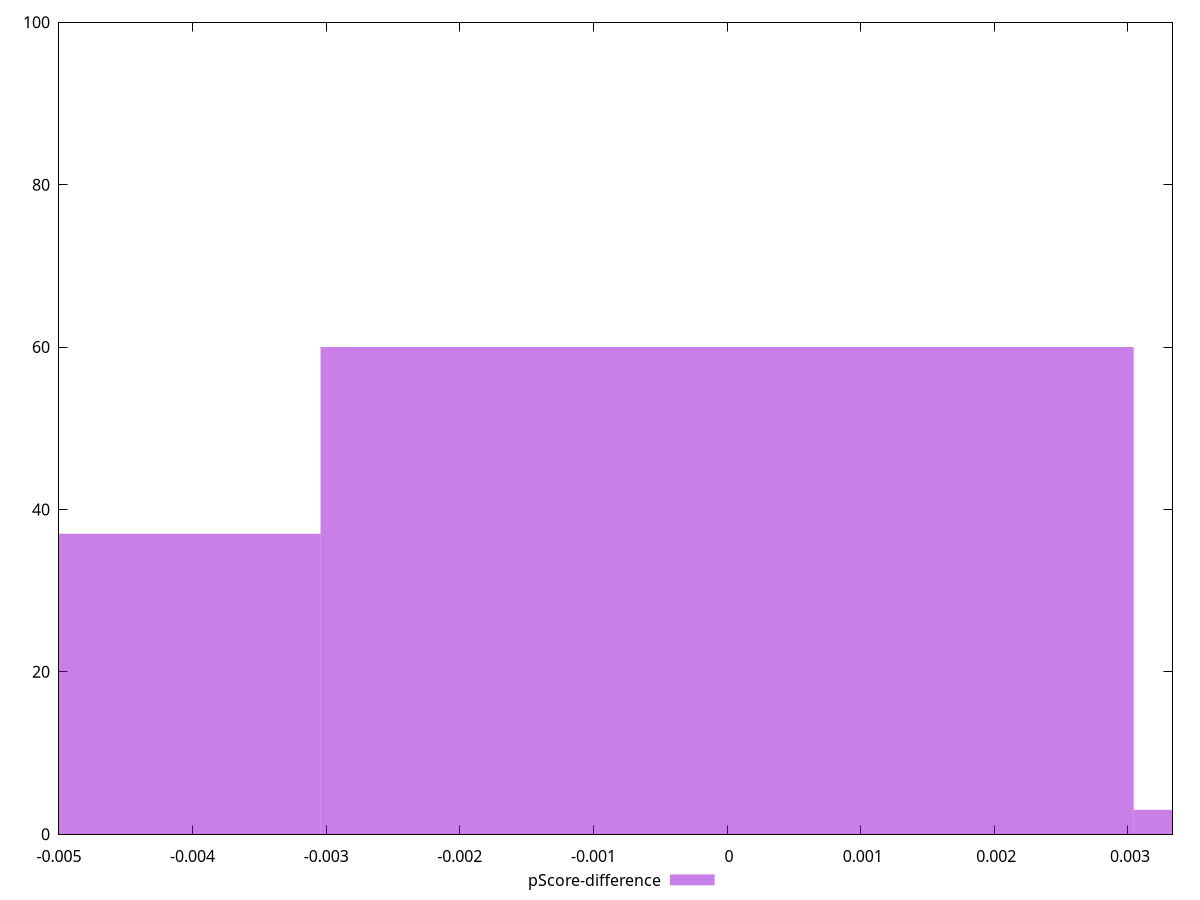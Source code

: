 reset

$pScoreDifference <<EOF
0.006085625131902015 3
0 60
-0.006085625131902015 37
EOF

set key outside below
set boxwidth 0.006085625131902015
set xrange [-0.0050000000000000044:0.0033333333333332993]
set yrange [0:100]
set trange [0:100]
set style fill transparent solid 0.5 noborder
set terminal svg size 640, 490 enhanced background rgb 'white'
set output "report_00015_2021-02-09T16-11-33.973Z/unminified-javascript/samples/pages/pScore-difference/histogram.svg"

plot $pScoreDifference title "pScore-difference" with boxes

reset
